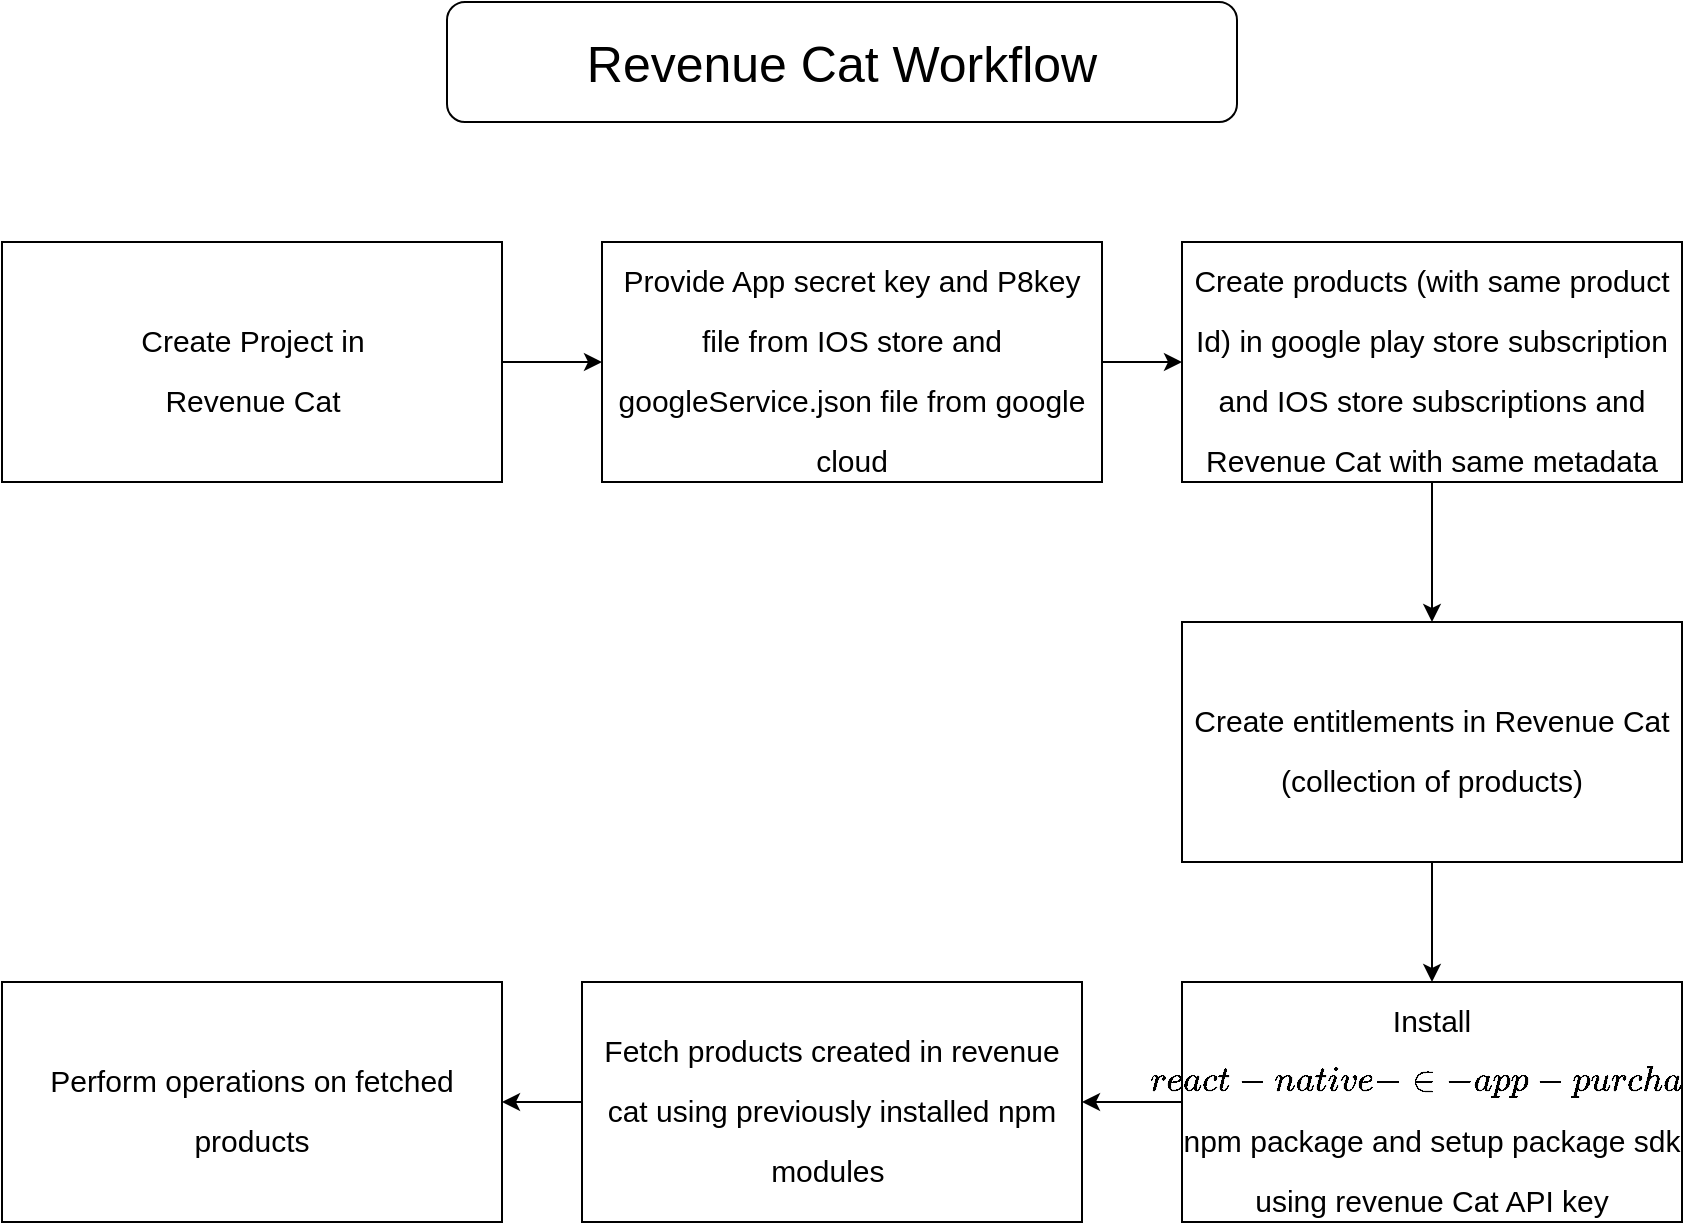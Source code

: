 <mxfile version="20.2.7" type="github"><diagram id="RH6MA7fzcBcpmrGI0AcT" name="Page-1"><mxGraphModel dx="2036" dy="796" grid="1" gridSize="10" guides="1" tooltips="1" connect="1" arrows="1" fold="1" page="1" pageScale="1" pageWidth="850" pageHeight="1100" math="0" shadow="0"><root><mxCell id="0"/><mxCell id="1" parent="0"/><mxCell id="f4z6OlM3vNMcMl-qNGbV-1" value="" style="rounded=1;whiteSpace=wrap;html=1;" vertex="1" parent="1"><mxGeometry x="-462.5" y="120" width="395" height="60" as="geometry"/></mxCell><mxCell id="f4z6OlM3vNMcMl-qNGbV-2" value="&lt;font style=&quot;font-size: 25px;&quot;&gt;Revenue Cat Workflow&lt;/font&gt;" style="text;html=1;strokeColor=none;fillColor=none;align=center;verticalAlign=middle;whiteSpace=wrap;rounded=0;" vertex="1" parent="1"><mxGeometry x="-400" y="135" width="270" height="30" as="geometry"/></mxCell><mxCell id="f4z6OlM3vNMcMl-qNGbV-6" value="" style="edgeStyle=orthogonalEdgeStyle;rounded=0;orthogonalLoop=1;jettySize=auto;html=1;fontSize=15;" edge="1" parent="1" source="f4z6OlM3vNMcMl-qNGbV-3" target="f4z6OlM3vNMcMl-qNGbV-5"><mxGeometry relative="1" as="geometry"/></mxCell><mxCell id="f4z6OlM3vNMcMl-qNGbV-3" value="" style="rounded=0;whiteSpace=wrap;html=1;fontSize=25;" vertex="1" parent="1"><mxGeometry x="-685" y="240" width="250" height="120" as="geometry"/></mxCell><mxCell id="f4z6OlM3vNMcMl-qNGbV-4" value="&lt;font style=&quot;font-size: 15px;&quot;&gt;Create Project in &lt;br&gt;Revenue Cat&lt;/font&gt;" style="text;html=1;strokeColor=none;fillColor=none;align=center;verticalAlign=middle;whiteSpace=wrap;rounded=0;fontSize=25;" vertex="1" parent="1"><mxGeometry x="-677.5" y="285" width="235" height="30" as="geometry"/></mxCell><mxCell id="f4z6OlM3vNMcMl-qNGbV-8" value="" style="edgeStyle=orthogonalEdgeStyle;rounded=0;orthogonalLoop=1;jettySize=auto;html=1;fontSize=15;" edge="1" parent="1" source="f4z6OlM3vNMcMl-qNGbV-5" target="f4z6OlM3vNMcMl-qNGbV-7"><mxGeometry relative="1" as="geometry"/></mxCell><mxCell id="f4z6OlM3vNMcMl-qNGbV-5" value="&lt;span style=&quot;font-size: 15px;&quot;&gt;Provide App secret key and P8key file from IOS store and googleService.json file from google cloud&lt;/span&gt;" style="rounded=0;whiteSpace=wrap;html=1;fontSize=25;" vertex="1" parent="1"><mxGeometry x="-385" y="240" width="250" height="120" as="geometry"/></mxCell><mxCell id="f4z6OlM3vNMcMl-qNGbV-11" value="" style="edgeStyle=orthogonalEdgeStyle;rounded=0;orthogonalLoop=1;jettySize=auto;html=1;fontSize=15;" edge="1" parent="1" source="f4z6OlM3vNMcMl-qNGbV-7" target="f4z6OlM3vNMcMl-qNGbV-9"><mxGeometry relative="1" as="geometry"/></mxCell><mxCell id="f4z6OlM3vNMcMl-qNGbV-7" value="&lt;span style=&quot;font-size: 15px;&quot;&gt;Create products (with same product Id) in google play store subscription and IOS store subscriptions and Revenue Cat with same metadata&lt;/span&gt;" style="rounded=0;whiteSpace=wrap;html=1;fontSize=25;" vertex="1" parent="1"><mxGeometry x="-95" y="240" width="250" height="120" as="geometry"/></mxCell><mxCell id="f4z6OlM3vNMcMl-qNGbV-13" value="" style="edgeStyle=orthogonalEdgeStyle;rounded=0;orthogonalLoop=1;jettySize=auto;html=1;fontSize=15;" edge="1" parent="1" source="f4z6OlM3vNMcMl-qNGbV-9" target="f4z6OlM3vNMcMl-qNGbV-10"><mxGeometry relative="1" as="geometry"/></mxCell><mxCell id="f4z6OlM3vNMcMl-qNGbV-9" value="&lt;span style=&quot;font-size: 15px;&quot;&gt;Create entitlements in Revenue Cat (collection of products)&lt;/span&gt;" style="rounded=0;whiteSpace=wrap;html=1;fontSize=25;" vertex="1" parent="1"><mxGeometry x="-95" y="430" width="250" height="120" as="geometry"/></mxCell><mxCell id="f4z6OlM3vNMcMl-qNGbV-14" value="" style="edgeStyle=orthogonalEdgeStyle;rounded=0;orthogonalLoop=1;jettySize=auto;html=1;fontSize=15;" edge="1" parent="1" source="f4z6OlM3vNMcMl-qNGbV-10" target="f4z6OlM3vNMcMl-qNGbV-12"><mxGeometry relative="1" as="geometry"/></mxCell><mxCell id="f4z6OlM3vNMcMl-qNGbV-10" value="&lt;span style=&quot;font-size: 15px;&quot;&gt;Install `react-native-in-app-purchase` npm package and setup package sdk using revenue Cat API key&lt;/span&gt;" style="rounded=0;whiteSpace=wrap;html=1;fontSize=25;" vertex="1" parent="1"><mxGeometry x="-95" y="610" width="250" height="120" as="geometry"/></mxCell><mxCell id="f4z6OlM3vNMcMl-qNGbV-16" value="" style="edgeStyle=orthogonalEdgeStyle;rounded=0;orthogonalLoop=1;jettySize=auto;html=1;fontSize=15;" edge="1" parent="1" source="f4z6OlM3vNMcMl-qNGbV-12" target="f4z6OlM3vNMcMl-qNGbV-15"><mxGeometry relative="1" as="geometry"/></mxCell><mxCell id="f4z6OlM3vNMcMl-qNGbV-12" value="&lt;span style=&quot;font-size: 15px;&quot;&gt;Fetch products created in revenue cat using previously installed npm modules&amp;nbsp;&lt;/span&gt;" style="rounded=0;whiteSpace=wrap;html=1;fontSize=25;" vertex="1" parent="1"><mxGeometry x="-395" y="610" width="250" height="120" as="geometry"/></mxCell><mxCell id="f4z6OlM3vNMcMl-qNGbV-15" value="&lt;span style=&quot;font-size: 15px;&quot;&gt;Perform operations on fetched products&lt;/span&gt;" style="rounded=0;whiteSpace=wrap;html=1;fontSize=25;" vertex="1" parent="1"><mxGeometry x="-685" y="610" width="250" height="120" as="geometry"/></mxCell></root></mxGraphModel></diagram></mxfile>